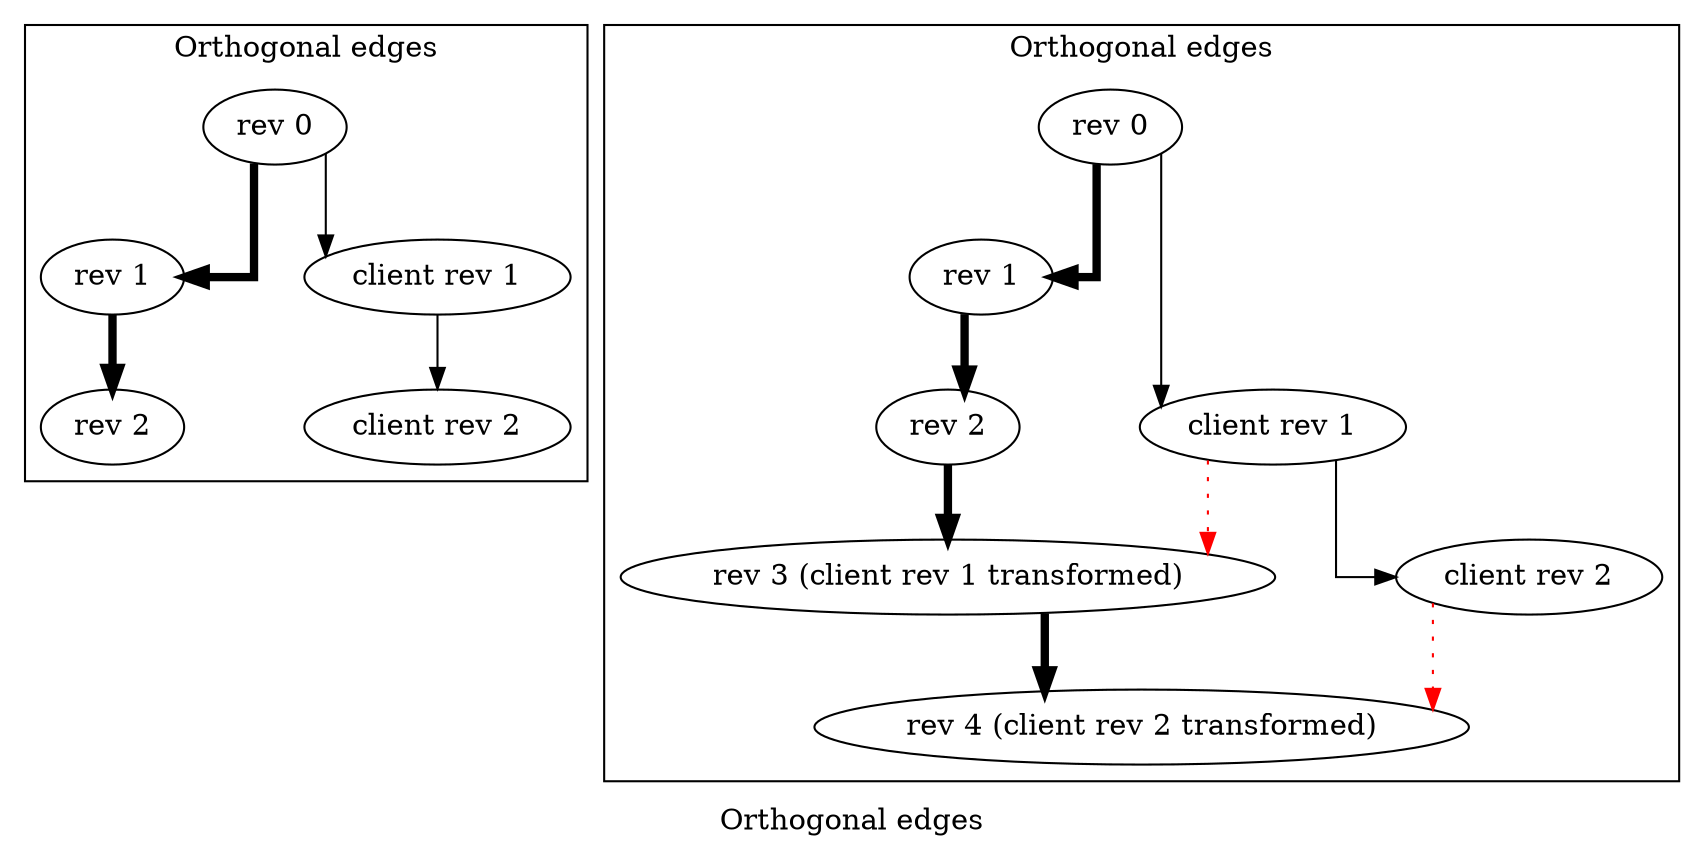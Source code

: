 digraph merge {
  graph [label="Orthogonal edges", splines=ortho, nodesep=0.8]
  subgraph cluster_0 {
    b_rev0 [label="rev 0"]
    b_rev1 [label="rev 1"]
    b_rev2 [label="rev 2"]
    b_client1 [label="client rev 1"]
    b_client2 [label="client rev 2"]

    b_rev0 -> b_rev1 -> b_rev2 [penwidth=4]
    b_rev0 -> b_client1 -> b_client2
  }

  subgraph cluster_1 {
    rev0 [label="rev 0"]
    rev1 [label="rev 1"]
    rev2 [label="rev 2"]
    client1 [label="client rev 1"]
    client2 [label="client rev 2"]
    client1_ [label="rev 3 (client rev 1 transformed)"]
    client2_ [label="rev 4 (client rev 2 transformed)"]

    rev0 -> rev1 -> rev2 [penwidth=4]
    rev2 -> client1_ -> client2_ [penwidth=4]
    rev0 -> client1 -> client2
    client1 -> client1_ [style="dotted", color=red]
    client2 -> client2_ [style="dotted", color=red]
  }
  
}
